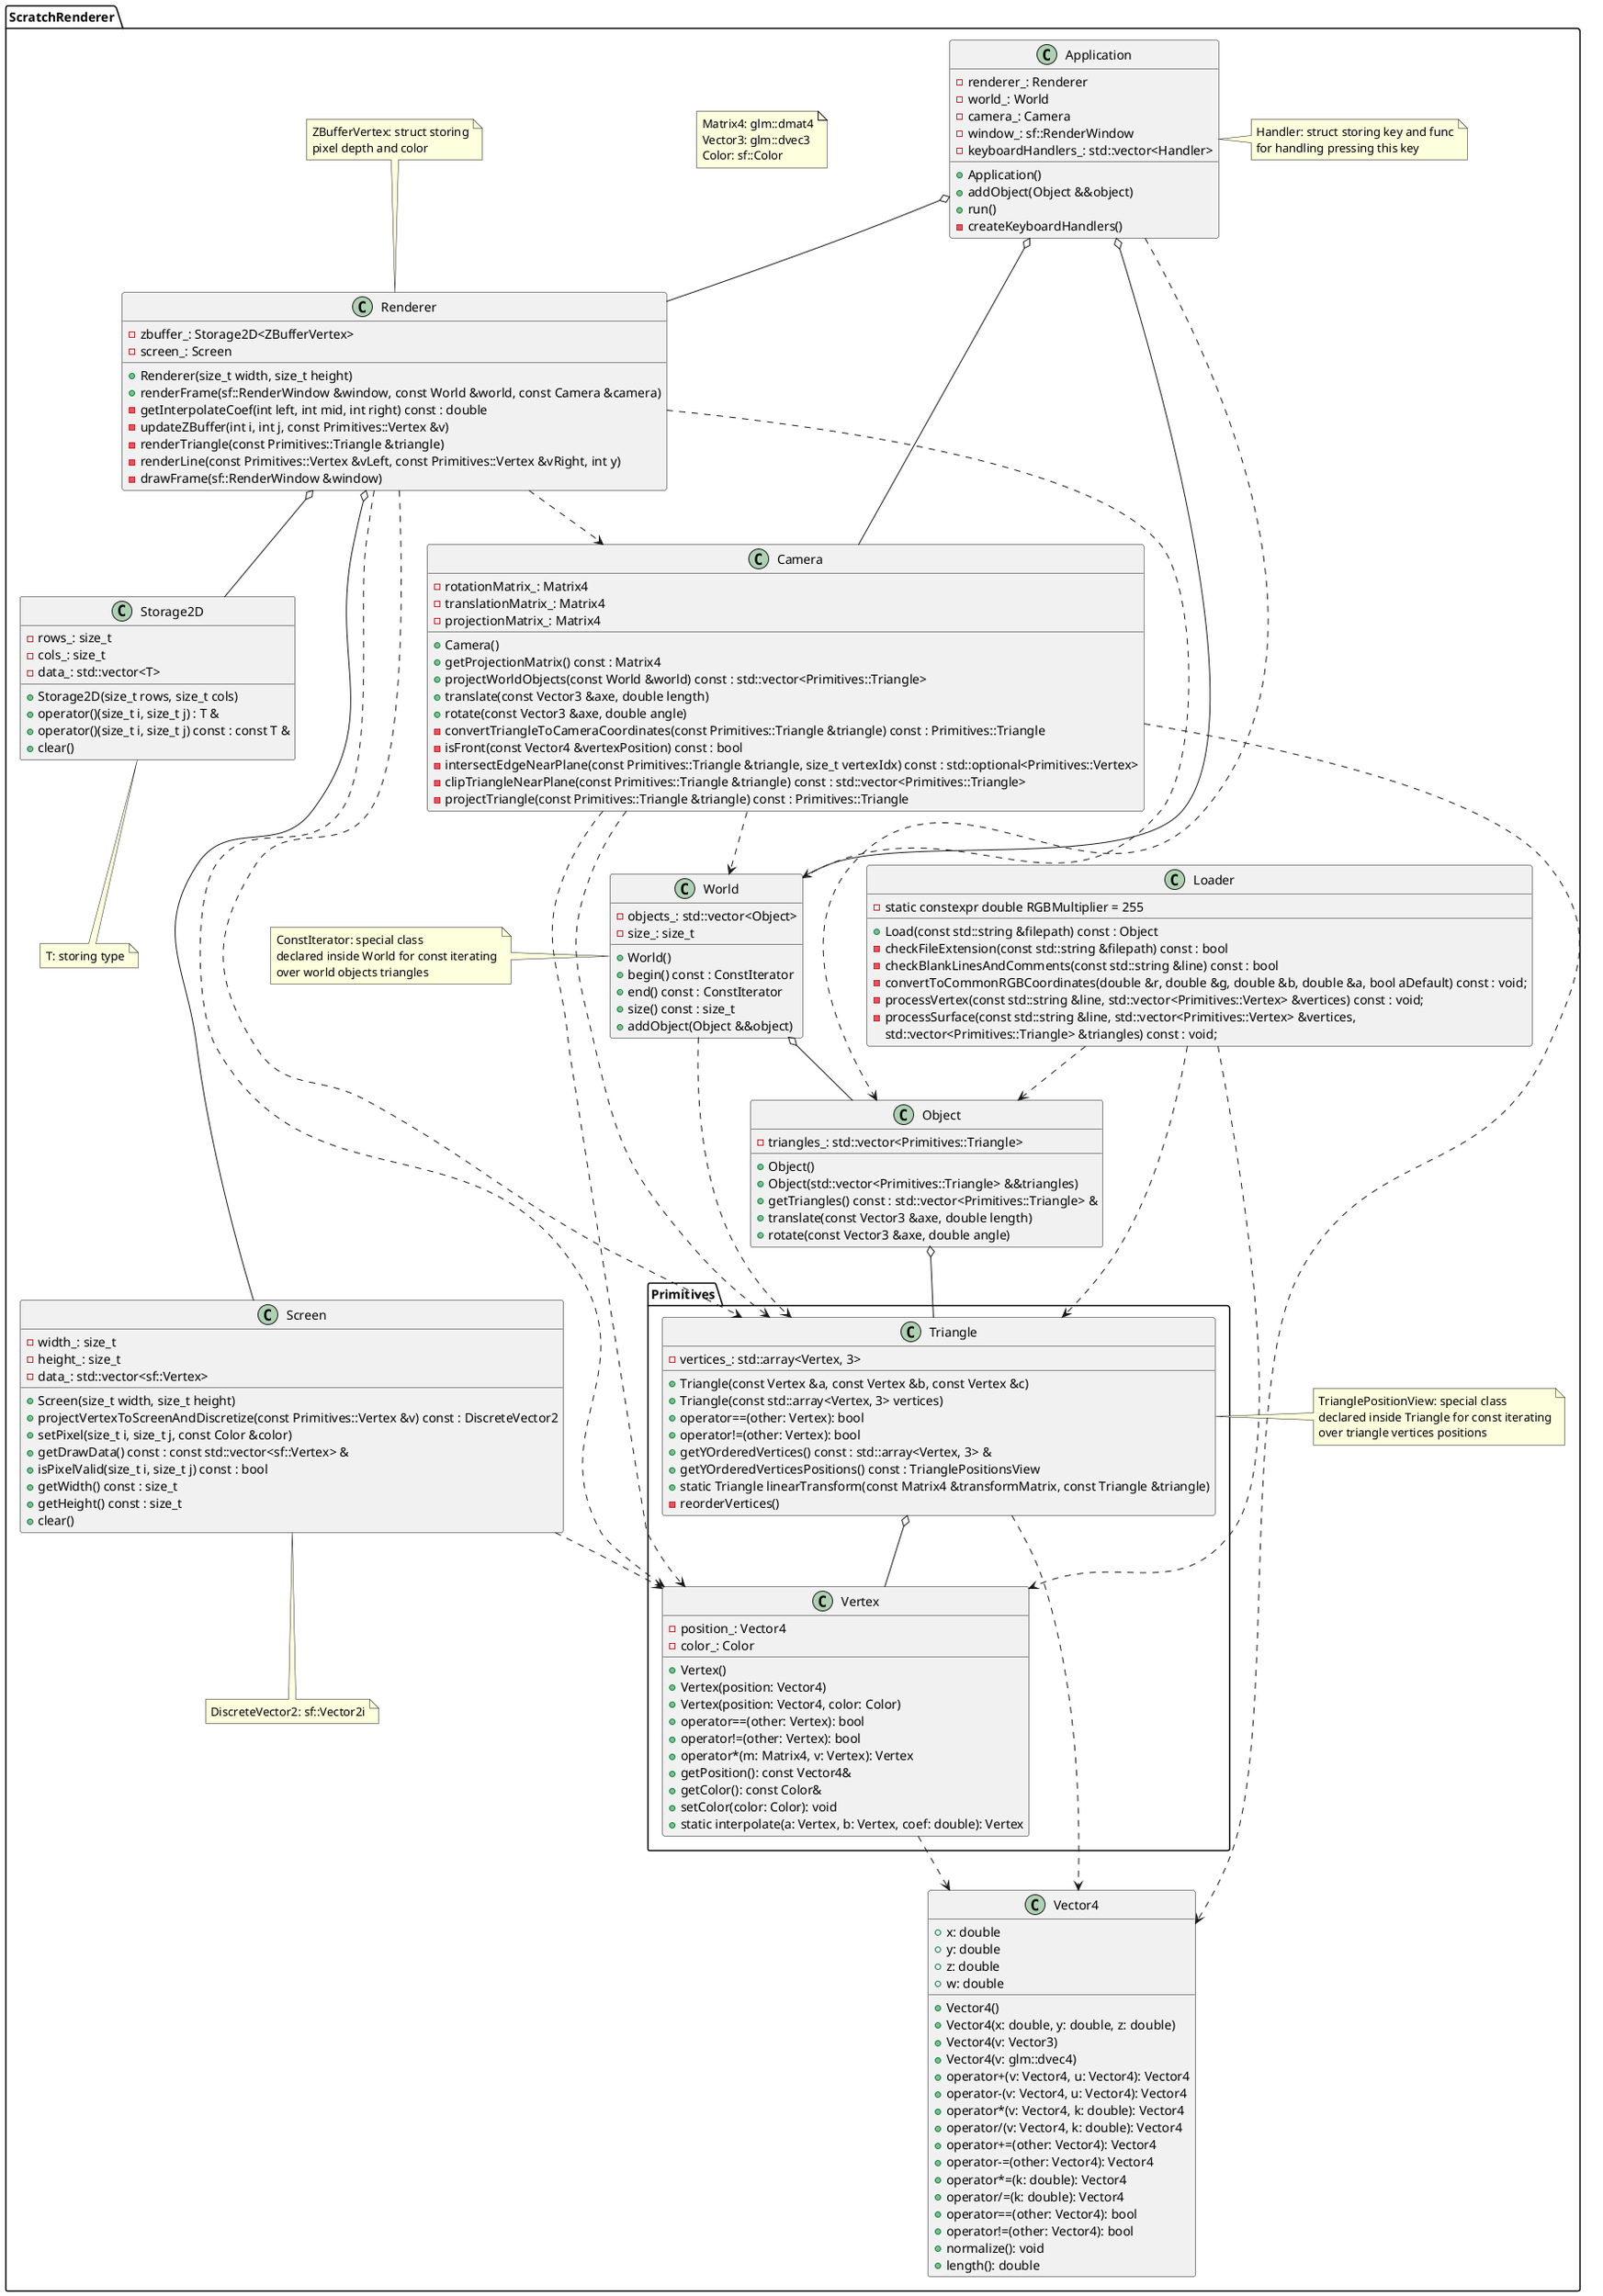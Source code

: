 @startuml Class diagram

namespace ScratchRenderer {
    class Vector4 {
        + x: double
        + y: double
        + z: double
        + w: double

        + Vector4()
        + Vector4(x: double, y: double, z: double)
        + Vector4(v: Vector3)
        + Vector4(v: glm::dvec4)
        + operator+(v: Vector4, u: Vector4): Vector4
        + operator-(v: Vector4, u: Vector4): Vector4
        + operator*(v: Vector4, k: double): Vector4
        + operator/(v: Vector4, k: double): Vector4
        + operator+=(other: Vector4): Vector4
        + operator-=(other: Vector4): Vector4
        + operator*=(k: double): Vector4
        + operator/=(k: double): Vector4
        + operator==(other: Vector4): bool
        + operator!=(other: Vector4): bool
        + normalize(): void
        + length(): double
    }

    namespace Primitives {
        class Vertex {
            - position_: Vector4
            - color_: Color

            + Vertex()
            + Vertex(position: Vector4)
            + Vertex(position: Vector4, color: Color)
            + operator==(other: Vertex): bool
            + operator!=(other: Vertex): bool
            + operator*(m: Matrix4, v: Vertex): Vertex
            + getPosition(): const Vector4&
            + getColor(): const Color&
            + setColor(color: Color): void
            + static interpolate(a: Vertex, b: Vertex, coef: double): Vertex
        }

        class Triangle {
            +Triangle(const Vertex &a, const Vertex &b, const Vertex &c)
            +Triangle(const std::array<Vertex, 3> vertices)
            + operator==(other: Vertex): bool
            + operator!=(other: Vertex): bool
            +getYOrderedVertices() const : std::array<Vertex, 3> &
            +getYOrderedVerticesPositions() const : TrianglePositionsView
            +static Triangle linearTransform(const Matrix4 &transformMatrix, const Triangle &triangle)
            -reorderVertices()
            -vertices_: std::array<Vertex, 3>
        }
    }

    class Object {
        +Object()
        +Object(std::vector<Primitives::Triangle> &&triangles)
        +getTriangles() const : std::vector<Primitives::Triangle> &
        +translate(const Vector3 &axe, double length)
        +rotate(const Vector3 &axe, double angle)

        -triangles_: std::vector<Primitives::Triangle>
    }

    class World {
        +World()
        +begin() const : ConstIterator
        +end() const : ConstIterator
        +size() const : size_t
        +addObject(Object &&object)

        -objects_: std::vector<Object>
        -size_: size_t
    }

    class Camera {
        +Camera()
        +getProjectionMatrix() const : Matrix4
        +projectWorldObjects(const World &world) const : std::vector<Primitives::Triangle>
        +translate(const Vector3 &axe, double length)
        +rotate(const Vector3 &axe, double angle)
        -convertTriangleToCameraCoordinates(const Primitives::Triangle &triangle) const : Primitives::Triangle
        -isFront(const Vector4 &vertexPosition) const : bool
        -intersectEdgeNearPlane(const Primitives::Triangle &triangle, size_t vertexIdx) const : std::optional<Primitives::Vertex>
        -clipTriangleNearPlane(const Primitives::Triangle &triangle) const : std::vector<Primitives::Triangle>
        -projectTriangle(const Primitives::Triangle &triangle) const : Primitives::Triangle

        -rotationMatrix_: Matrix4
        -translationMatrix_: Matrix4
        -projectionMatrix_: Matrix4
    }

    class Screen {
        +Screen(size_t width, size_t height)
        +projectVertexToScreenAndDiscretize(const Primitives::Vertex &v) const : DiscreteVector2
        +setPixel(size_t i, size_t j, const Color &color)
        +getDrawData() const : const std::vector<sf::Vertex> &
        +isPixelValid(size_t i, size_t j) const : bool
        +getWidth() const : size_t
        +getHeight() const : size_t
        +clear()

        -width_: size_t
        -height_: size_t
        -data_: std::vector<sf::Vertex>
    }

    class Loader {
        +Load(const std::string &filepath) const : Object

        -static constexpr double RGBMultiplier = 255
        -checkFileExtension(const std::string &filepath) const : bool
        -checkBlankLinesAndComments(const std::string &line) const : bool
        -convertToCommonRGBCoordinates(double &r, double &g, double &b, double &a, bool aDefault) const : void;
        -processVertex(const std::string &line, std::vector<Primitives::Vertex> &vertices) const : void;
        -processSurface(const std::string &line, std::vector<Primitives::Vertex> &vertices,
                        std::vector<Primitives::Triangle> &triangles) const : void;
    }

    class Storage2D {
        +Storage2D(size_t rows, size_t cols)
        +operator()(size_t i, size_t j) : T &
        +operator()(size_t i, size_t j) const : const T &
        +clear()

        -rows_: size_t
        -cols_: size_t
        -data_: std::vector<T>
    }

    class Renderer {
        +Renderer(size_t width, size_t height)
        +renderFrame(sf::RenderWindow &window, const World &world, const Camera &camera)
        -getInterpolateCoef(int left, int mid, int right) const : double
        -updateZBuffer(int i, int j, const Primitives::Vertex &v)
        -renderTriangle(const Primitives::Triangle &triangle)
        -renderLine(const Primitives::Vertex &vLeft, const Primitives::Vertex &vRight, int y)
        -drawFrame(sf::RenderWindow &window)

        -zbuffer_: Storage2D<ZBufferVertex>
        -screen_: Screen
    }

    class Application {
        +Application()
        +addObject(Object &&object)
        +run()
        -createKeyboardHandlers()
        -renderer_: Renderer
        -world_: World
        -camera_: Camera
        -window_: sf::RenderWindow
        -keyboardHandlers_: std::vector<Handler>
    }

    Vertex ..> Vector4

    Triangle o-- Vertex
    Triangle ..> Vector4

    Object o-- Triangle

    World o-- Object
    World ..> Triangle

    Camera ..> World
    Camera ..> Triangle
    Camera ..> Vertex
    Camera ..> Vector4

    Screen ..> Vertex

    Loader ..> Object
    Loader ..> Triangle
    Loader ..> Vertex

    Renderer o-- Storage2D
    Renderer o-- Screen
    Renderer ..> World
    Renderer ..> Camera
    Renderer ..> Triangle
    Renderer ..> Vertex

    Application o-- Camera
    Application o-- Renderer
    Application o-- World
    Application ..> Object

    note "Matrix4: glm::dmat4\nVector3: glm::dvec3\nColor: sf::Color" as NoteAll
    note left of Triangle : TrianglePositionView: special class\ndeclared inside Triangle for const iterating\nover triangle vertices positions
    note bottom of Screen : DiscreteVector2: sf::Vector2i
    note bottom of Storage2D : T: storing type
    note left of World : ConstIterator: special class\ndeclared inside World for const iterating\nover world objects triangles
    note top of Renderer : ZBufferVertex: struct storing\npixel depth and color
    note right of Application : Handler: struct storing key and func\nfor handling pressing this key
}

@enduml